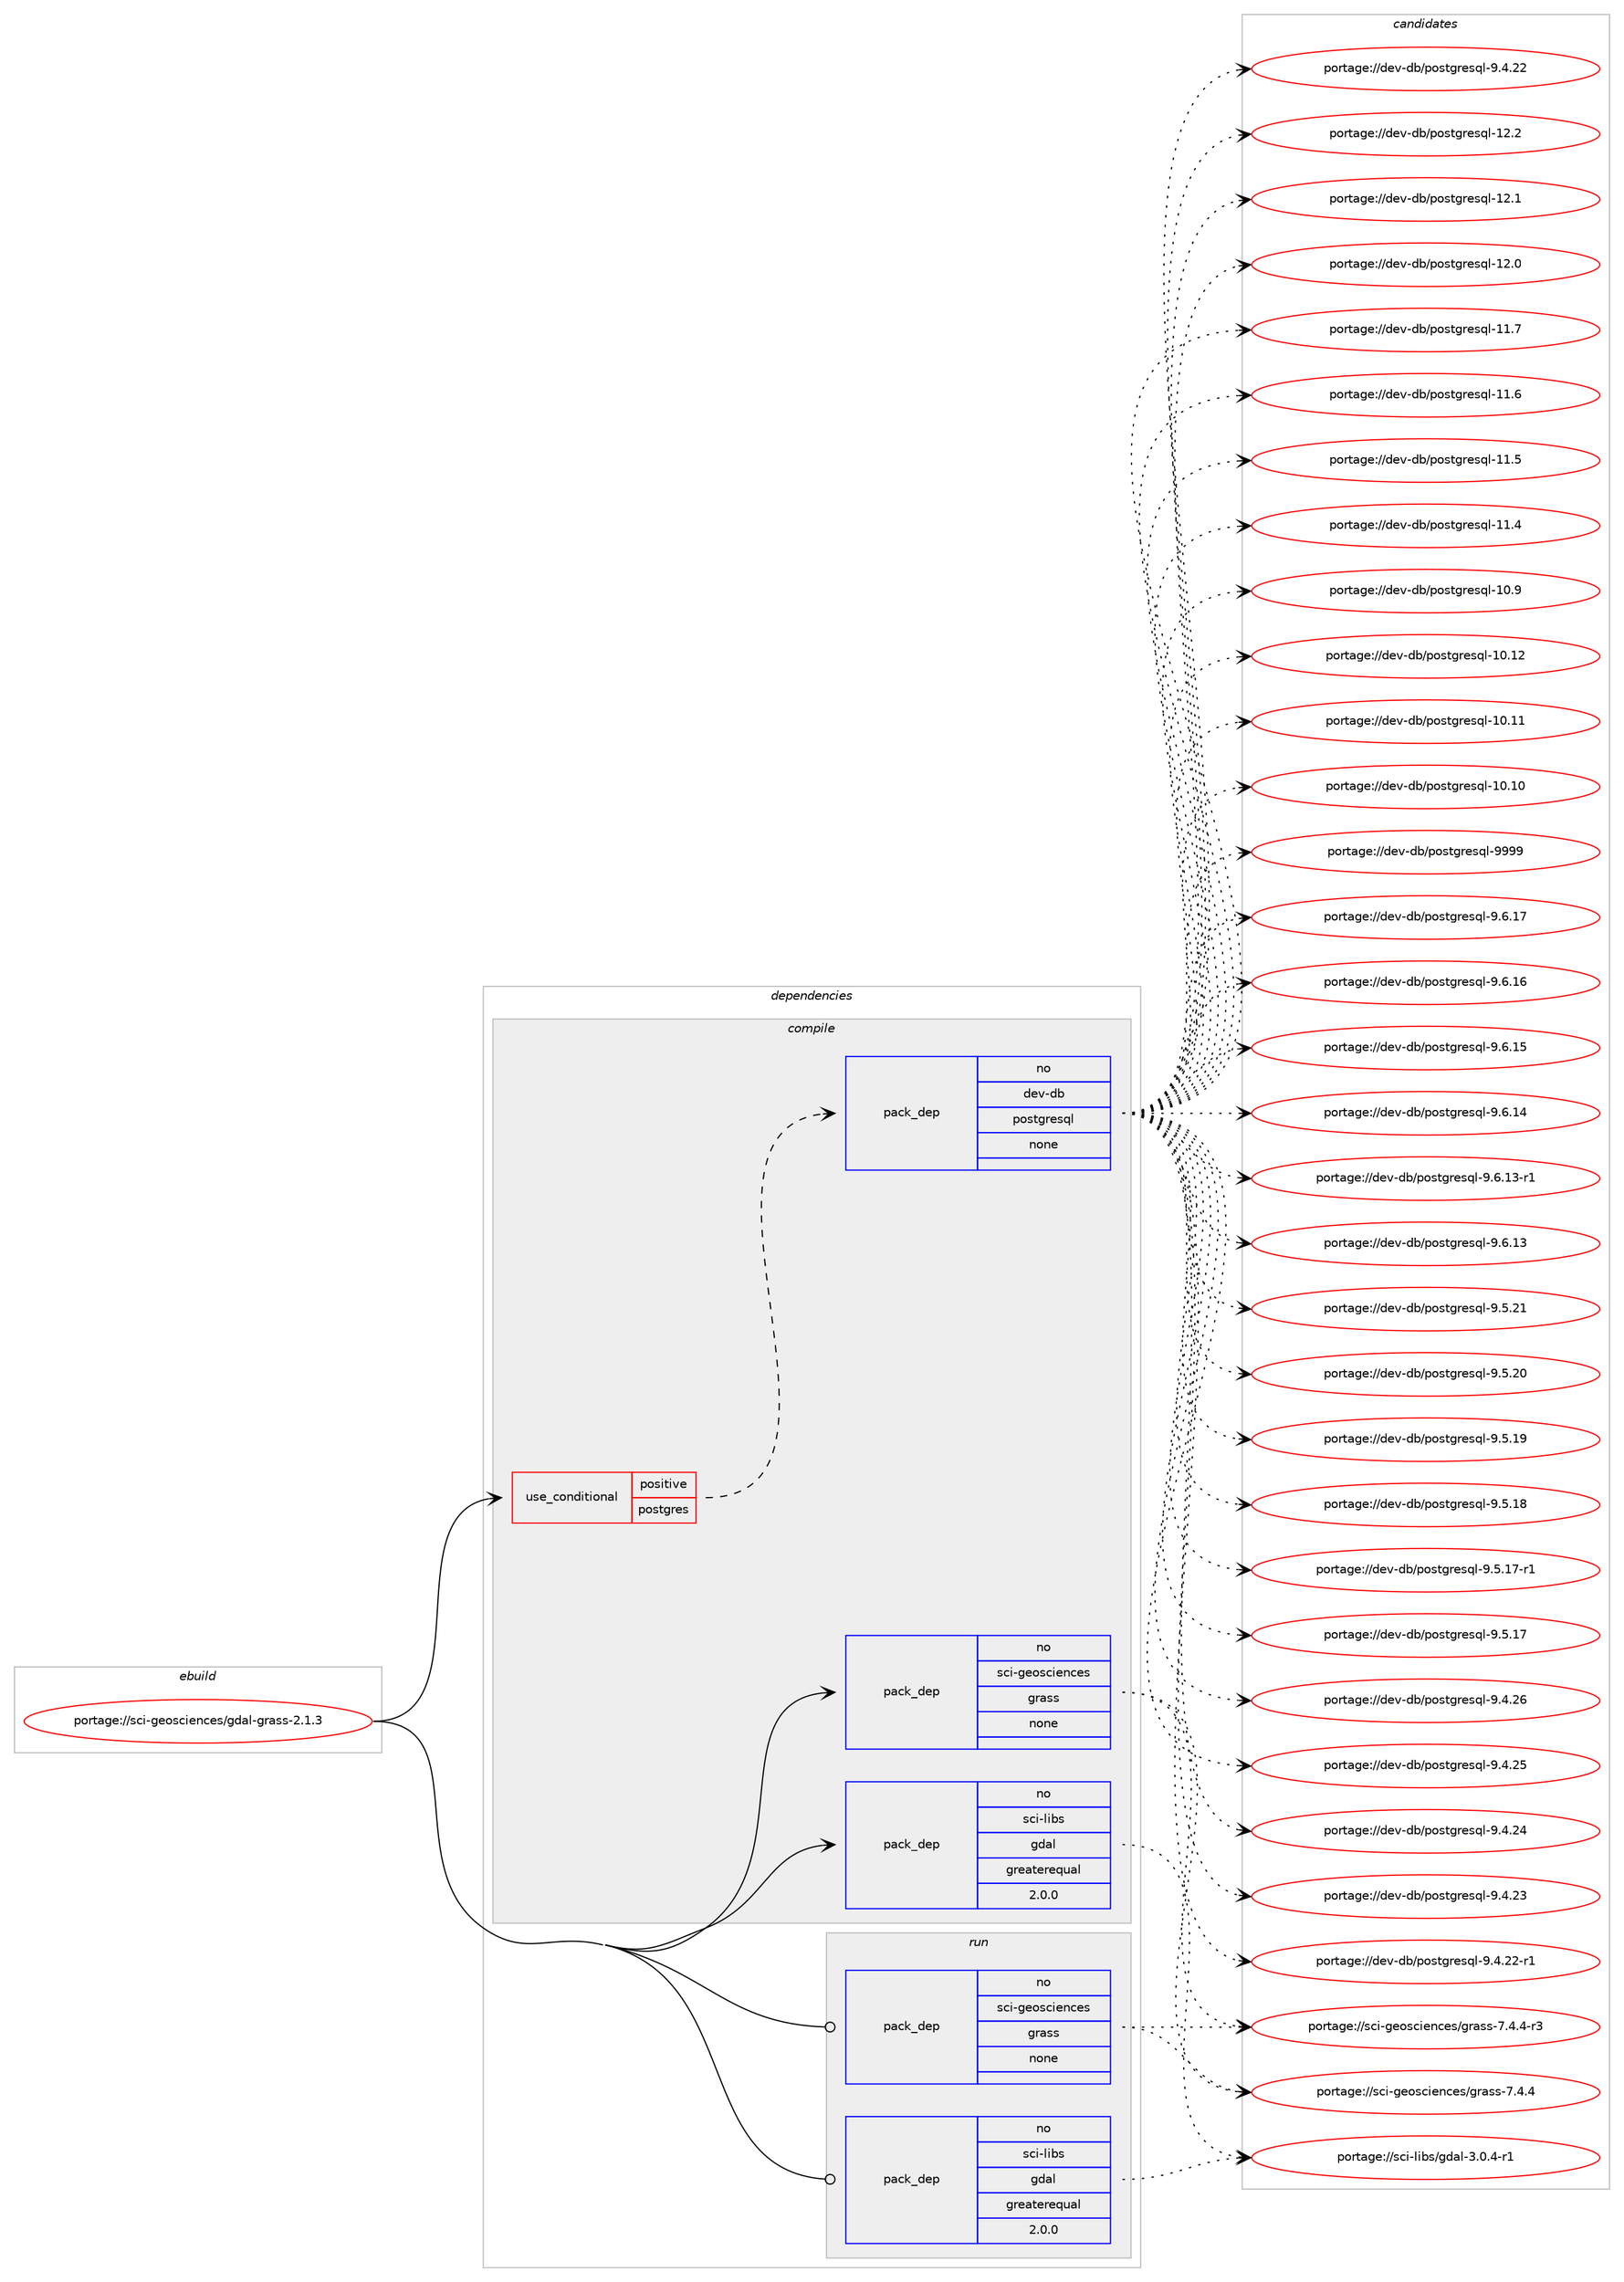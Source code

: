 digraph prolog {

# *************
# Graph options
# *************

newrank=true;
concentrate=true;
compound=true;
graph [rankdir=LR,fontname=Helvetica,fontsize=10,ranksep=1.5];#, ranksep=2.5, nodesep=0.2];
edge  [arrowhead=vee];
node  [fontname=Helvetica,fontsize=10];

# **********
# The ebuild
# **********

subgraph cluster_leftcol {
color=gray;
rank=same;
label=<<i>ebuild</i>>;
id [label="portage://sci-geosciences/gdal-grass-2.1.3", color=red, width=4, href="../sci-geosciences/gdal-grass-2.1.3.svg"];
}

# ****************
# The dependencies
# ****************

subgraph cluster_midcol {
color=gray;
label=<<i>dependencies</i>>;
subgraph cluster_compile {
fillcolor="#eeeeee";
style=filled;
label=<<i>compile</i>>;
subgraph cond513 {
dependency5668 [label=<<TABLE BORDER="0" CELLBORDER="1" CELLSPACING="0" CELLPADDING="4"><TR><TD ROWSPAN="3" CELLPADDING="10">use_conditional</TD></TR><TR><TD>positive</TD></TR><TR><TD>postgres</TD></TR></TABLE>>, shape=none, color=red];
subgraph pack5085 {
dependency5669 [label=<<TABLE BORDER="0" CELLBORDER="1" CELLSPACING="0" CELLPADDING="4" WIDTH="220"><TR><TD ROWSPAN="6" CELLPADDING="30">pack_dep</TD></TR><TR><TD WIDTH="110">no</TD></TR><TR><TD>dev-db</TD></TR><TR><TD>postgresql</TD></TR><TR><TD>none</TD></TR><TR><TD></TD></TR></TABLE>>, shape=none, color=blue];
}
dependency5668:e -> dependency5669:w [weight=20,style="dashed",arrowhead="vee"];
}
id:e -> dependency5668:w [weight=20,style="solid",arrowhead="vee"];
subgraph pack5086 {
dependency5670 [label=<<TABLE BORDER="0" CELLBORDER="1" CELLSPACING="0" CELLPADDING="4" WIDTH="220"><TR><TD ROWSPAN="6" CELLPADDING="30">pack_dep</TD></TR><TR><TD WIDTH="110">no</TD></TR><TR><TD>sci-geosciences</TD></TR><TR><TD>grass</TD></TR><TR><TD>none</TD></TR><TR><TD></TD></TR></TABLE>>, shape=none, color=blue];
}
id:e -> dependency5670:w [weight=20,style="solid",arrowhead="vee"];
subgraph pack5087 {
dependency5671 [label=<<TABLE BORDER="0" CELLBORDER="1" CELLSPACING="0" CELLPADDING="4" WIDTH="220"><TR><TD ROWSPAN="6" CELLPADDING="30">pack_dep</TD></TR><TR><TD WIDTH="110">no</TD></TR><TR><TD>sci-libs</TD></TR><TR><TD>gdal</TD></TR><TR><TD>greaterequal</TD></TR><TR><TD>2.0.0</TD></TR></TABLE>>, shape=none, color=blue];
}
id:e -> dependency5671:w [weight=20,style="solid",arrowhead="vee"];
}
subgraph cluster_compileandrun {
fillcolor="#eeeeee";
style=filled;
label=<<i>compile and run</i>>;
}
subgraph cluster_run {
fillcolor="#eeeeee";
style=filled;
label=<<i>run</i>>;
subgraph pack5088 {
dependency5672 [label=<<TABLE BORDER="0" CELLBORDER="1" CELLSPACING="0" CELLPADDING="4" WIDTH="220"><TR><TD ROWSPAN="6" CELLPADDING="30">pack_dep</TD></TR><TR><TD WIDTH="110">no</TD></TR><TR><TD>sci-geosciences</TD></TR><TR><TD>grass</TD></TR><TR><TD>none</TD></TR><TR><TD></TD></TR></TABLE>>, shape=none, color=blue];
}
id:e -> dependency5672:w [weight=20,style="solid",arrowhead="odot"];
subgraph pack5089 {
dependency5673 [label=<<TABLE BORDER="0" CELLBORDER="1" CELLSPACING="0" CELLPADDING="4" WIDTH="220"><TR><TD ROWSPAN="6" CELLPADDING="30">pack_dep</TD></TR><TR><TD WIDTH="110">no</TD></TR><TR><TD>sci-libs</TD></TR><TR><TD>gdal</TD></TR><TR><TD>greaterequal</TD></TR><TR><TD>2.0.0</TD></TR></TABLE>>, shape=none, color=blue];
}
id:e -> dependency5673:w [weight=20,style="solid",arrowhead="odot"];
}
}

# **************
# The candidates
# **************

subgraph cluster_choices {
rank=same;
color=gray;
label=<<i>candidates</i>>;

subgraph choice5085 {
color=black;
nodesep=1;
choice1001011184510098471121111151161031141011151131084557575757 [label="portage://dev-db/postgresql-9999", color=red, width=4,href="../dev-db/postgresql-9999.svg"];
choice10010111845100984711211111511610311410111511310845574654464955 [label="portage://dev-db/postgresql-9.6.17", color=red, width=4,href="../dev-db/postgresql-9.6.17.svg"];
choice10010111845100984711211111511610311410111511310845574654464954 [label="portage://dev-db/postgresql-9.6.16", color=red, width=4,href="../dev-db/postgresql-9.6.16.svg"];
choice10010111845100984711211111511610311410111511310845574654464953 [label="portage://dev-db/postgresql-9.6.15", color=red, width=4,href="../dev-db/postgresql-9.6.15.svg"];
choice10010111845100984711211111511610311410111511310845574654464952 [label="portage://dev-db/postgresql-9.6.14", color=red, width=4,href="../dev-db/postgresql-9.6.14.svg"];
choice100101118451009847112111115116103114101115113108455746544649514511449 [label="portage://dev-db/postgresql-9.6.13-r1", color=red, width=4,href="../dev-db/postgresql-9.6.13-r1.svg"];
choice10010111845100984711211111511610311410111511310845574654464951 [label="portage://dev-db/postgresql-9.6.13", color=red, width=4,href="../dev-db/postgresql-9.6.13.svg"];
choice10010111845100984711211111511610311410111511310845574653465049 [label="portage://dev-db/postgresql-9.5.21", color=red, width=4,href="../dev-db/postgresql-9.5.21.svg"];
choice10010111845100984711211111511610311410111511310845574653465048 [label="portage://dev-db/postgresql-9.5.20", color=red, width=4,href="../dev-db/postgresql-9.5.20.svg"];
choice10010111845100984711211111511610311410111511310845574653464957 [label="portage://dev-db/postgresql-9.5.19", color=red, width=4,href="../dev-db/postgresql-9.5.19.svg"];
choice10010111845100984711211111511610311410111511310845574653464956 [label="portage://dev-db/postgresql-9.5.18", color=red, width=4,href="../dev-db/postgresql-9.5.18.svg"];
choice100101118451009847112111115116103114101115113108455746534649554511449 [label="portage://dev-db/postgresql-9.5.17-r1", color=red, width=4,href="../dev-db/postgresql-9.5.17-r1.svg"];
choice10010111845100984711211111511610311410111511310845574653464955 [label="portage://dev-db/postgresql-9.5.17", color=red, width=4,href="../dev-db/postgresql-9.5.17.svg"];
choice10010111845100984711211111511610311410111511310845574652465054 [label="portage://dev-db/postgresql-9.4.26", color=red, width=4,href="../dev-db/postgresql-9.4.26.svg"];
choice10010111845100984711211111511610311410111511310845574652465053 [label="portage://dev-db/postgresql-9.4.25", color=red, width=4,href="../dev-db/postgresql-9.4.25.svg"];
choice10010111845100984711211111511610311410111511310845574652465052 [label="portage://dev-db/postgresql-9.4.24", color=red, width=4,href="../dev-db/postgresql-9.4.24.svg"];
choice10010111845100984711211111511610311410111511310845574652465051 [label="portage://dev-db/postgresql-9.4.23", color=red, width=4,href="../dev-db/postgresql-9.4.23.svg"];
choice100101118451009847112111115116103114101115113108455746524650504511449 [label="portage://dev-db/postgresql-9.4.22-r1", color=red, width=4,href="../dev-db/postgresql-9.4.22-r1.svg"];
choice10010111845100984711211111511610311410111511310845574652465050 [label="portage://dev-db/postgresql-9.4.22", color=red, width=4,href="../dev-db/postgresql-9.4.22.svg"];
choice1001011184510098471121111151161031141011151131084549504650 [label="portage://dev-db/postgresql-12.2", color=red, width=4,href="../dev-db/postgresql-12.2.svg"];
choice1001011184510098471121111151161031141011151131084549504649 [label="portage://dev-db/postgresql-12.1", color=red, width=4,href="../dev-db/postgresql-12.1.svg"];
choice1001011184510098471121111151161031141011151131084549504648 [label="portage://dev-db/postgresql-12.0", color=red, width=4,href="../dev-db/postgresql-12.0.svg"];
choice1001011184510098471121111151161031141011151131084549494655 [label="portage://dev-db/postgresql-11.7", color=red, width=4,href="../dev-db/postgresql-11.7.svg"];
choice1001011184510098471121111151161031141011151131084549494654 [label="portage://dev-db/postgresql-11.6", color=red, width=4,href="../dev-db/postgresql-11.6.svg"];
choice1001011184510098471121111151161031141011151131084549494653 [label="portage://dev-db/postgresql-11.5", color=red, width=4,href="../dev-db/postgresql-11.5.svg"];
choice1001011184510098471121111151161031141011151131084549494652 [label="portage://dev-db/postgresql-11.4", color=red, width=4,href="../dev-db/postgresql-11.4.svg"];
choice1001011184510098471121111151161031141011151131084549484657 [label="portage://dev-db/postgresql-10.9", color=red, width=4,href="../dev-db/postgresql-10.9.svg"];
choice100101118451009847112111115116103114101115113108454948464950 [label="portage://dev-db/postgresql-10.12", color=red, width=4,href="../dev-db/postgresql-10.12.svg"];
choice100101118451009847112111115116103114101115113108454948464949 [label="portage://dev-db/postgresql-10.11", color=red, width=4,href="../dev-db/postgresql-10.11.svg"];
choice100101118451009847112111115116103114101115113108454948464948 [label="portage://dev-db/postgresql-10.10", color=red, width=4,href="../dev-db/postgresql-10.10.svg"];
dependency5669:e -> choice1001011184510098471121111151161031141011151131084557575757:w [style=dotted,weight="100"];
dependency5669:e -> choice10010111845100984711211111511610311410111511310845574654464955:w [style=dotted,weight="100"];
dependency5669:e -> choice10010111845100984711211111511610311410111511310845574654464954:w [style=dotted,weight="100"];
dependency5669:e -> choice10010111845100984711211111511610311410111511310845574654464953:w [style=dotted,weight="100"];
dependency5669:e -> choice10010111845100984711211111511610311410111511310845574654464952:w [style=dotted,weight="100"];
dependency5669:e -> choice100101118451009847112111115116103114101115113108455746544649514511449:w [style=dotted,weight="100"];
dependency5669:e -> choice10010111845100984711211111511610311410111511310845574654464951:w [style=dotted,weight="100"];
dependency5669:e -> choice10010111845100984711211111511610311410111511310845574653465049:w [style=dotted,weight="100"];
dependency5669:e -> choice10010111845100984711211111511610311410111511310845574653465048:w [style=dotted,weight="100"];
dependency5669:e -> choice10010111845100984711211111511610311410111511310845574653464957:w [style=dotted,weight="100"];
dependency5669:e -> choice10010111845100984711211111511610311410111511310845574653464956:w [style=dotted,weight="100"];
dependency5669:e -> choice100101118451009847112111115116103114101115113108455746534649554511449:w [style=dotted,weight="100"];
dependency5669:e -> choice10010111845100984711211111511610311410111511310845574653464955:w [style=dotted,weight="100"];
dependency5669:e -> choice10010111845100984711211111511610311410111511310845574652465054:w [style=dotted,weight="100"];
dependency5669:e -> choice10010111845100984711211111511610311410111511310845574652465053:w [style=dotted,weight="100"];
dependency5669:e -> choice10010111845100984711211111511610311410111511310845574652465052:w [style=dotted,weight="100"];
dependency5669:e -> choice10010111845100984711211111511610311410111511310845574652465051:w [style=dotted,weight="100"];
dependency5669:e -> choice100101118451009847112111115116103114101115113108455746524650504511449:w [style=dotted,weight="100"];
dependency5669:e -> choice10010111845100984711211111511610311410111511310845574652465050:w [style=dotted,weight="100"];
dependency5669:e -> choice1001011184510098471121111151161031141011151131084549504650:w [style=dotted,weight="100"];
dependency5669:e -> choice1001011184510098471121111151161031141011151131084549504649:w [style=dotted,weight="100"];
dependency5669:e -> choice1001011184510098471121111151161031141011151131084549504648:w [style=dotted,weight="100"];
dependency5669:e -> choice1001011184510098471121111151161031141011151131084549494655:w [style=dotted,weight="100"];
dependency5669:e -> choice1001011184510098471121111151161031141011151131084549494654:w [style=dotted,weight="100"];
dependency5669:e -> choice1001011184510098471121111151161031141011151131084549494653:w [style=dotted,weight="100"];
dependency5669:e -> choice1001011184510098471121111151161031141011151131084549494652:w [style=dotted,weight="100"];
dependency5669:e -> choice1001011184510098471121111151161031141011151131084549484657:w [style=dotted,weight="100"];
dependency5669:e -> choice100101118451009847112111115116103114101115113108454948464950:w [style=dotted,weight="100"];
dependency5669:e -> choice100101118451009847112111115116103114101115113108454948464949:w [style=dotted,weight="100"];
dependency5669:e -> choice100101118451009847112111115116103114101115113108454948464948:w [style=dotted,weight="100"];
}
subgraph choice5086 {
color=black;
nodesep=1;
choice1159910545103101111115991051011109910111547103114971151154555465246524511451 [label="portage://sci-geosciences/grass-7.4.4-r3", color=red, width=4,href="../sci-geosciences/grass-7.4.4-r3.svg"];
choice115991054510310111111599105101110991011154710311497115115455546524652 [label="portage://sci-geosciences/grass-7.4.4", color=red, width=4,href="../sci-geosciences/grass-7.4.4.svg"];
dependency5670:e -> choice1159910545103101111115991051011109910111547103114971151154555465246524511451:w [style=dotted,weight="100"];
dependency5670:e -> choice115991054510310111111599105101110991011154710311497115115455546524652:w [style=dotted,weight="100"];
}
subgraph choice5087 {
color=black;
nodesep=1;
choice11599105451081059811547103100971084551464846524511449 [label="portage://sci-libs/gdal-3.0.4-r1", color=red, width=4,href="../sci-libs/gdal-3.0.4-r1.svg"];
dependency5671:e -> choice11599105451081059811547103100971084551464846524511449:w [style=dotted,weight="100"];
}
subgraph choice5088 {
color=black;
nodesep=1;
choice1159910545103101111115991051011109910111547103114971151154555465246524511451 [label="portage://sci-geosciences/grass-7.4.4-r3", color=red, width=4,href="../sci-geosciences/grass-7.4.4-r3.svg"];
choice115991054510310111111599105101110991011154710311497115115455546524652 [label="portage://sci-geosciences/grass-7.4.4", color=red, width=4,href="../sci-geosciences/grass-7.4.4.svg"];
dependency5672:e -> choice1159910545103101111115991051011109910111547103114971151154555465246524511451:w [style=dotted,weight="100"];
dependency5672:e -> choice115991054510310111111599105101110991011154710311497115115455546524652:w [style=dotted,weight="100"];
}
subgraph choice5089 {
color=black;
nodesep=1;
choice11599105451081059811547103100971084551464846524511449 [label="portage://sci-libs/gdal-3.0.4-r1", color=red, width=4,href="../sci-libs/gdal-3.0.4-r1.svg"];
dependency5673:e -> choice11599105451081059811547103100971084551464846524511449:w [style=dotted,weight="100"];
}
}

}

